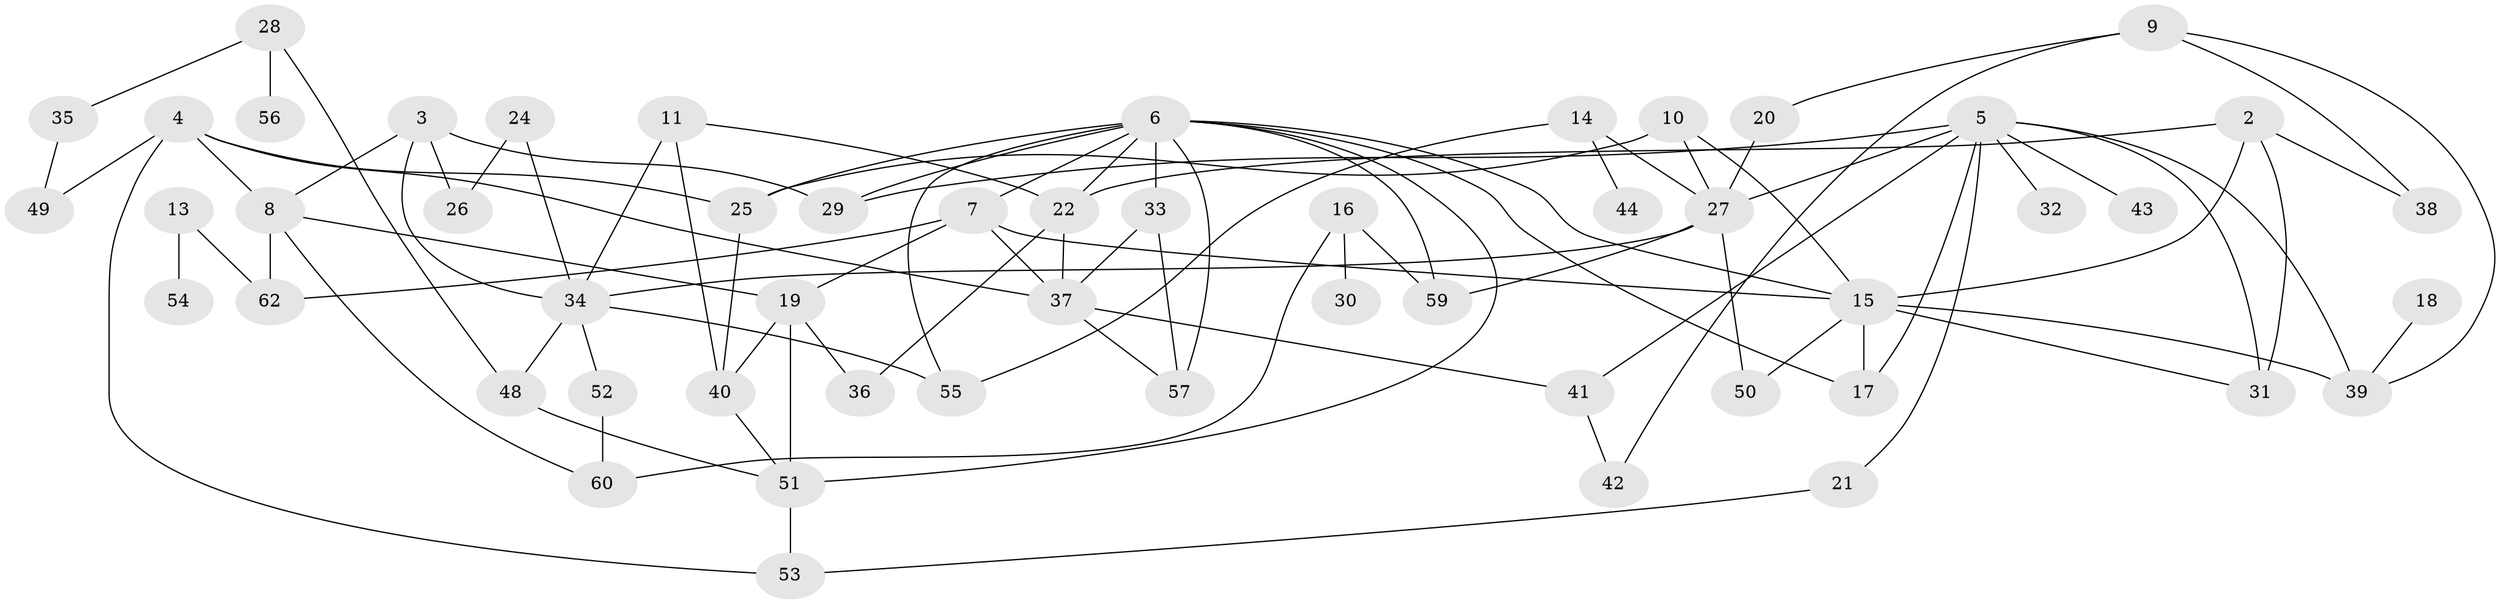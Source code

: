 // original degree distribution, {0: 0.06504065040650407, 2: 0.17886178861788618, 4: 0.16260162601626016, 1: 0.21138211382113822, 5: 0.04878048780487805, 3: 0.3008130081300813, 6: 0.024390243902439025, 7: 0.008130081300813009}
// Generated by graph-tools (version 1.1) at 2025/48/03/04/25 22:48:24]
// undirected, 54 vertices, 92 edges
graph export_dot {
  node [color=gray90,style=filled];
  2;
  3;
  4;
  5;
  6;
  7;
  8;
  9;
  10;
  11;
  13;
  14;
  15;
  16;
  17;
  18;
  19;
  20;
  21;
  22;
  24;
  25;
  26;
  27;
  28;
  29;
  30;
  31;
  32;
  33;
  34;
  35;
  36;
  37;
  38;
  39;
  40;
  41;
  42;
  43;
  44;
  48;
  49;
  50;
  51;
  52;
  53;
  54;
  55;
  56;
  57;
  59;
  60;
  62;
  2 -- 15 [weight=1.0];
  2 -- 22 [weight=1.0];
  2 -- 31 [weight=1.0];
  2 -- 38 [weight=1.0];
  3 -- 8 [weight=1.0];
  3 -- 26 [weight=1.0];
  3 -- 29 [weight=1.0];
  3 -- 34 [weight=1.0];
  4 -- 8 [weight=1.0];
  4 -- 25 [weight=2.0];
  4 -- 37 [weight=1.0];
  4 -- 49 [weight=1.0];
  4 -- 53 [weight=1.0];
  5 -- 17 [weight=1.0];
  5 -- 21 [weight=1.0];
  5 -- 27 [weight=1.0];
  5 -- 29 [weight=1.0];
  5 -- 31 [weight=1.0];
  5 -- 32 [weight=1.0];
  5 -- 39 [weight=1.0];
  5 -- 41 [weight=1.0];
  5 -- 43 [weight=1.0];
  6 -- 7 [weight=1.0];
  6 -- 15 [weight=1.0];
  6 -- 17 [weight=1.0];
  6 -- 22 [weight=1.0];
  6 -- 25 [weight=1.0];
  6 -- 29 [weight=1.0];
  6 -- 33 [weight=1.0];
  6 -- 51 [weight=1.0];
  6 -- 55 [weight=1.0];
  6 -- 57 [weight=1.0];
  6 -- 59 [weight=1.0];
  7 -- 15 [weight=1.0];
  7 -- 19 [weight=1.0];
  7 -- 37 [weight=1.0];
  7 -- 62 [weight=1.0];
  8 -- 19 [weight=1.0];
  8 -- 60 [weight=1.0];
  8 -- 62 [weight=1.0];
  9 -- 20 [weight=1.0];
  9 -- 38 [weight=1.0];
  9 -- 39 [weight=1.0];
  9 -- 42 [weight=1.0];
  10 -- 15 [weight=1.0];
  10 -- 25 [weight=1.0];
  10 -- 27 [weight=1.0];
  11 -- 22 [weight=1.0];
  11 -- 34 [weight=1.0];
  11 -- 40 [weight=1.0];
  13 -- 54 [weight=1.0];
  13 -- 62 [weight=1.0];
  14 -- 27 [weight=2.0];
  14 -- 44 [weight=1.0];
  14 -- 55 [weight=1.0];
  15 -- 17 [weight=2.0];
  15 -- 31 [weight=1.0];
  15 -- 39 [weight=2.0];
  15 -- 50 [weight=1.0];
  16 -- 30 [weight=1.0];
  16 -- 59 [weight=1.0];
  16 -- 60 [weight=1.0];
  18 -- 39 [weight=1.0];
  19 -- 36 [weight=1.0];
  19 -- 40 [weight=1.0];
  19 -- 51 [weight=2.0];
  20 -- 27 [weight=1.0];
  21 -- 53 [weight=1.0];
  22 -- 36 [weight=1.0];
  22 -- 37 [weight=1.0];
  24 -- 26 [weight=1.0];
  24 -- 34 [weight=1.0];
  25 -- 40 [weight=2.0];
  27 -- 34 [weight=1.0];
  27 -- 50 [weight=1.0];
  27 -- 59 [weight=1.0];
  28 -- 35 [weight=1.0];
  28 -- 48 [weight=1.0];
  28 -- 56 [weight=1.0];
  33 -- 37 [weight=1.0];
  33 -- 57 [weight=1.0];
  34 -- 48 [weight=1.0];
  34 -- 52 [weight=1.0];
  34 -- 55 [weight=1.0];
  35 -- 49 [weight=1.0];
  37 -- 41 [weight=1.0];
  37 -- 57 [weight=1.0];
  40 -- 51 [weight=1.0];
  41 -- 42 [weight=1.0];
  48 -- 51 [weight=1.0];
  51 -- 53 [weight=1.0];
  52 -- 60 [weight=1.0];
}
